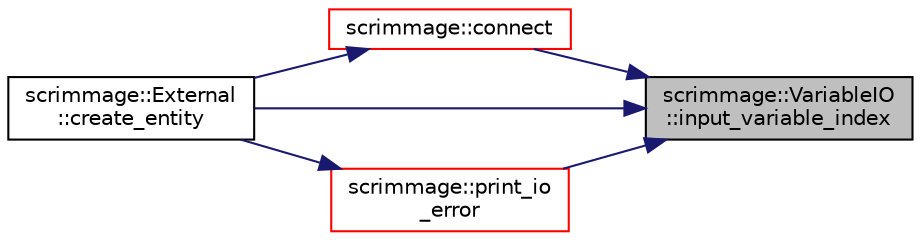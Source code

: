 digraph "scrimmage::VariableIO::input_variable_index"
{
 // LATEX_PDF_SIZE
  edge [fontname="Helvetica",fontsize="10",labelfontname="Helvetica",labelfontsize="10"];
  node [fontname="Helvetica",fontsize="10",shape=record];
  rankdir="RL";
  Node1 [label="scrimmage::VariableIO\l::input_variable_index",height=0.2,width=0.4,color="black", fillcolor="grey75", style="filled", fontcolor="black",tooltip=" "];
  Node1 -> Node2 [dir="back",color="midnightblue",fontsize="10",style="solid",fontname="Helvetica"];
  Node2 [label="scrimmage::connect",height=0.2,width=0.4,color="red", fillcolor="white", style="filled",URL="$namespacescrimmage.html#a5e908f79257a2582a17398519b9c9647",tooltip=" "];
  Node2 -> Node3 [dir="back",color="midnightblue",fontsize="10",style="solid",fontname="Helvetica"];
  Node3 [label="scrimmage::External\l::create_entity",height=0.2,width=0.4,color="black", fillcolor="white", style="filled",URL="$classscrimmage_1_1External.html#a673bcb7974404e98eb0b02724f073063",tooltip=" "];
  Node1 -> Node3 [dir="back",color="midnightblue",fontsize="10",style="solid",fontname="Helvetica"];
  Node1 -> Node5 [dir="back",color="midnightblue",fontsize="10",style="solid",fontname="Helvetica"];
  Node5 [label="scrimmage::print_io\l_error",height=0.2,width=0.4,color="red", fillcolor="white", style="filled",URL="$namespacescrimmage.html#a1a42f0f8246cd1ce51bc7613aeda2bd8",tooltip=" "];
  Node5 -> Node3 [dir="back",color="midnightblue",fontsize="10",style="solid",fontname="Helvetica"];
}
